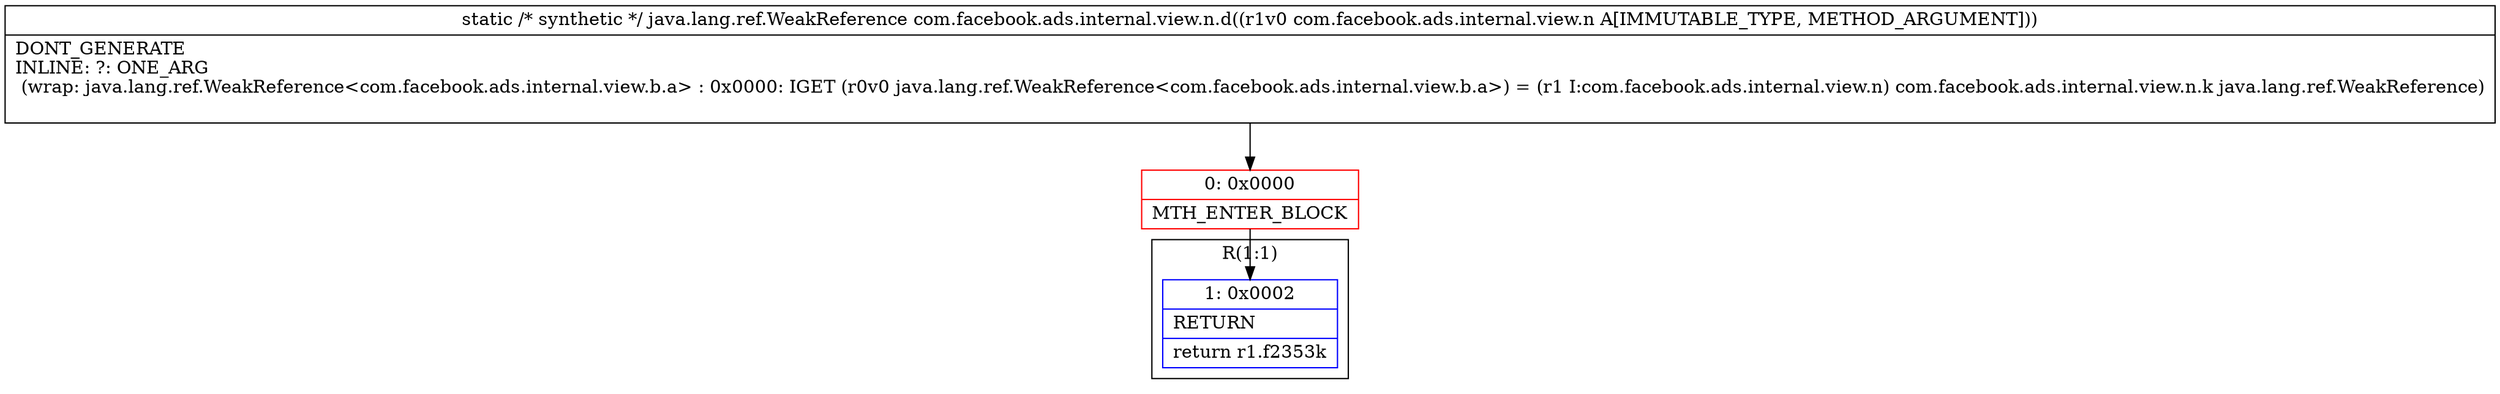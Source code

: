 digraph "CFG forcom.facebook.ads.internal.view.n.d(Lcom\/facebook\/ads\/internal\/view\/n;)Ljava\/lang\/ref\/WeakReference;" {
subgraph cluster_Region_72305779 {
label = "R(1:1)";
node [shape=record,color=blue];
Node_1 [shape=record,label="{1\:\ 0x0002|RETURN\l|return r1.f2353k\l}"];
}
Node_0 [shape=record,color=red,label="{0\:\ 0x0000|MTH_ENTER_BLOCK\l}"];
MethodNode[shape=record,label="{static \/* synthetic *\/ java.lang.ref.WeakReference com.facebook.ads.internal.view.n.d((r1v0 com.facebook.ads.internal.view.n A[IMMUTABLE_TYPE, METHOD_ARGUMENT]))  | DONT_GENERATE\lINLINE: ?: ONE_ARG  \l  (wrap: java.lang.ref.WeakReference\<com.facebook.ads.internal.view.b.a\> : 0x0000: IGET  (r0v0 java.lang.ref.WeakReference\<com.facebook.ads.internal.view.b.a\>) = (r1 I:com.facebook.ads.internal.view.n) com.facebook.ads.internal.view.n.k java.lang.ref.WeakReference)\l\l}"];
MethodNode -> Node_0;
Node_0 -> Node_1;
}

